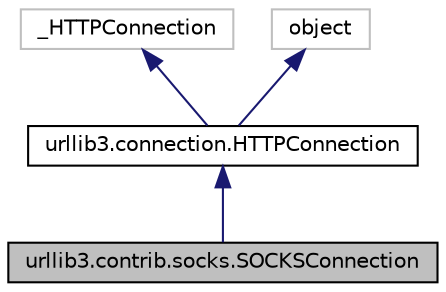 digraph "urllib3.contrib.socks.SOCKSConnection"
{
 // LATEX_PDF_SIZE
  edge [fontname="Helvetica",fontsize="10",labelfontname="Helvetica",labelfontsize="10"];
  node [fontname="Helvetica",fontsize="10",shape=record];
  Node1 [label="urllib3.contrib.socks.SOCKSConnection",height=0.2,width=0.4,color="black", fillcolor="grey75", style="filled", fontcolor="black",tooltip=" "];
  Node2 -> Node1 [dir="back",color="midnightblue",fontsize="10",style="solid"];
  Node2 [label="urllib3.connection.HTTPConnection",height=0.2,width=0.4,color="black", fillcolor="white", style="filled",URL="$classurllib3_1_1connection_1_1HTTPConnection.html",tooltip=" "];
  Node3 -> Node2 [dir="back",color="midnightblue",fontsize="10",style="solid"];
  Node3 [label="_HTTPConnection",height=0.2,width=0.4,color="grey75", fillcolor="white", style="filled",tooltip=" "];
  Node4 -> Node2 [dir="back",color="midnightblue",fontsize="10",style="solid"];
  Node4 [label="object",height=0.2,width=0.4,color="grey75", fillcolor="white", style="filled",tooltip=" "];
}
